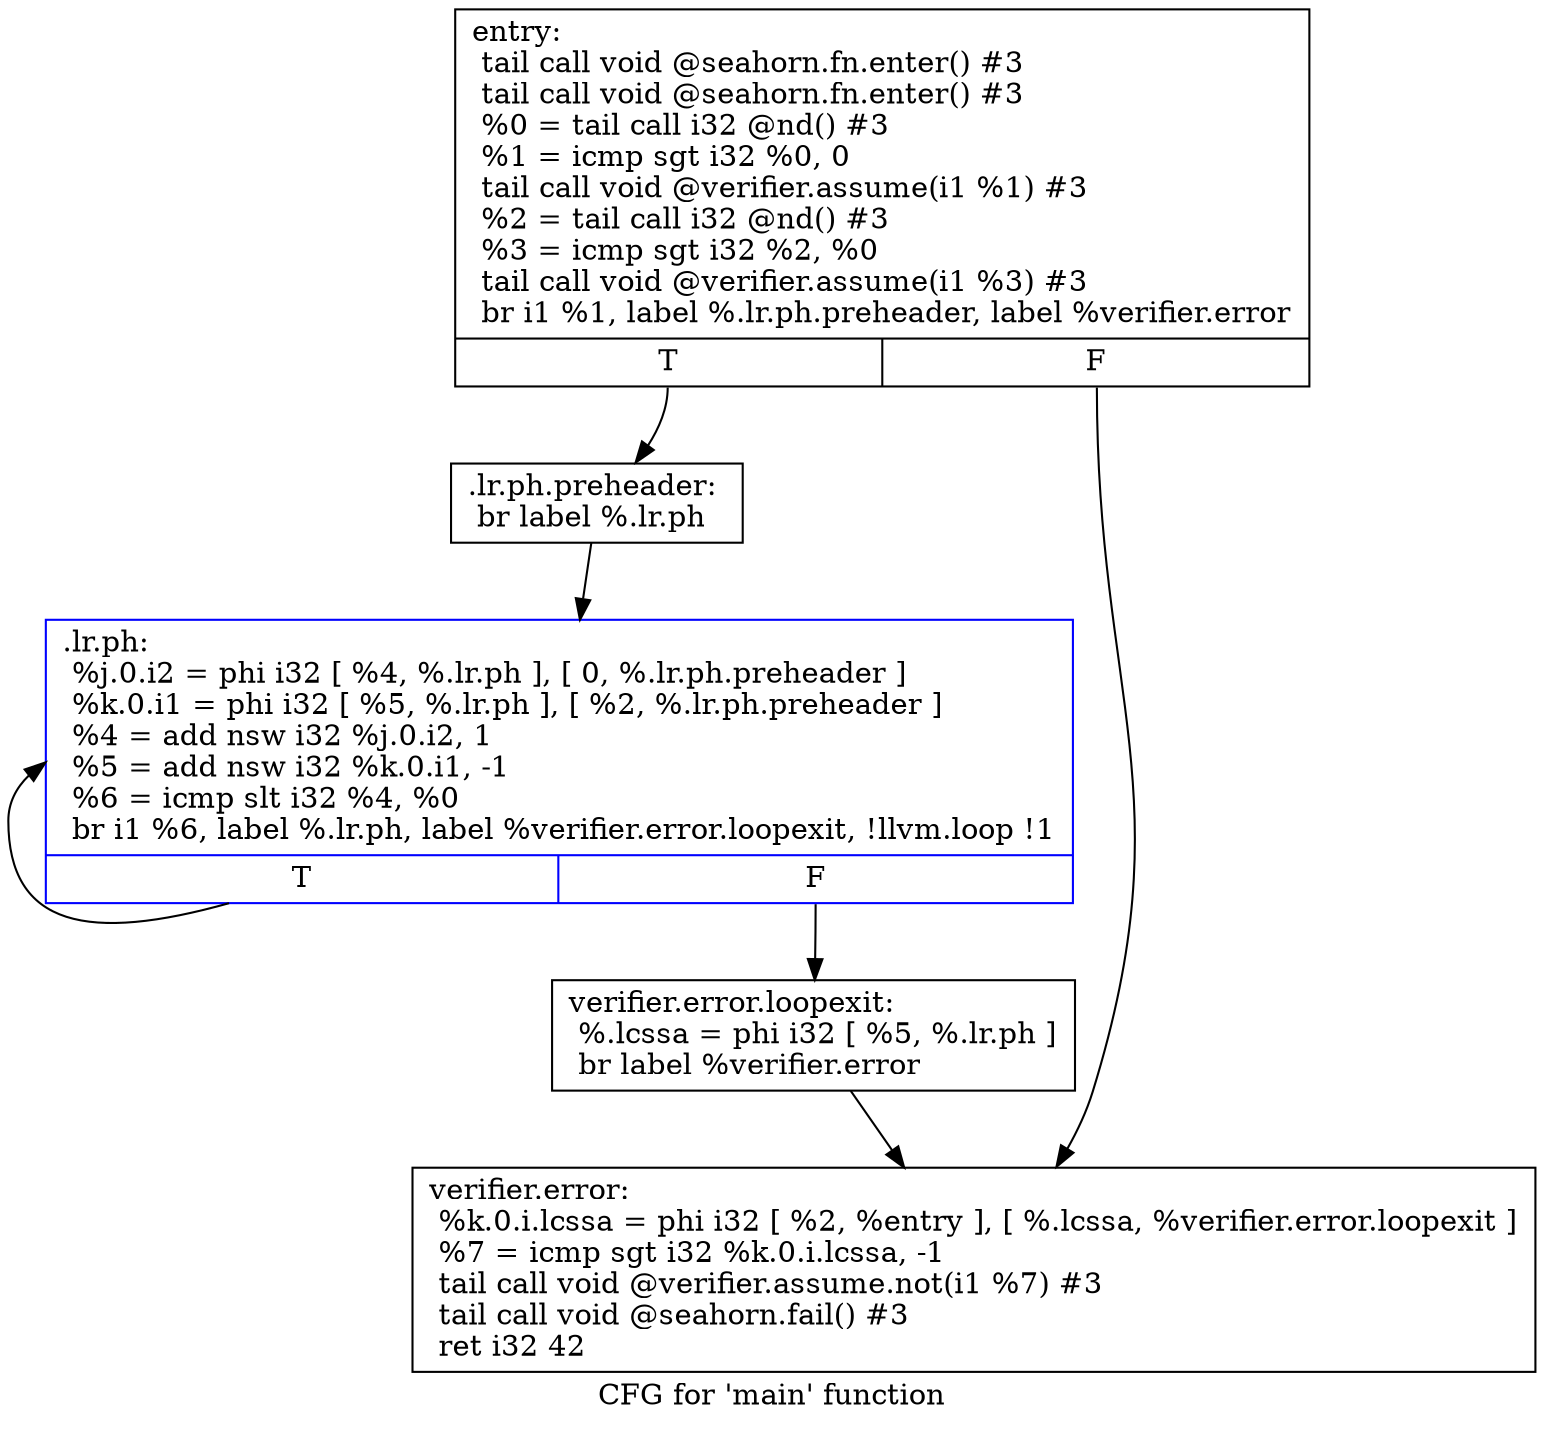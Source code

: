 digraph "CFG for 'main' function" {
	label="CFG for 'main' function";

	Node0x14bdab0 [shape=record,label="{entry:\l  tail call void @seahorn.fn.enter() #3\l  tail call void @seahorn.fn.enter() #3\l  %0 = tail call i32 @nd() #3\l  %1 = icmp sgt i32 %0, 0\l  tail call void @verifier.assume(i1 %1) #3\l  %2 = tail call i32 @nd() #3\l  %3 = icmp sgt i32 %2, %0\l  tail call void @verifier.assume(i1 %3) #3\l  br i1 %1, label %.lr.ph.preheader, label %verifier.error\l|{<s0>T|<s1>F}}"];
	Node0x14bdab0:s0 -> Node0x14bdb00;
	Node0x14bdab0:s1 -> Node0x14bdbf0;
	Node0x14bdb00 [shape=record,label="{.lr.ph.preheader:                                 \l  br label %.lr.ph\l}"];
	Node0x14bdb00 -> Node0x14bdb50;
	Node0x14bdb50 [shape=record,color=blue,label="{.lr.ph:                                           \l  %j.0.i2 = phi i32 [ %4, %.lr.ph ], [ 0, %.lr.ph.preheader ]\l  %k.0.i1 = phi i32 [ %5, %.lr.ph ], [ %2, %.lr.ph.preheader ]\l  %4 = add nsw i32 %j.0.i2, 1\l  %5 = add nsw i32 %k.0.i1, -1\l  %6 = icmp slt i32 %4, %0\l  br i1 %6, label %.lr.ph, label %verifier.error.loopexit, !llvm.loop !1\l|{<s0>T|<s1>F}}"];
	Node0x14bdb50:s0 -> Node0x14bdb50;
	Node0x14bdb50:s1 -> Node0x14bdba0;
	Node0x14bdba0 [shape=record,label="{verifier.error.loopexit:                          \l  %.lcssa = phi i32 [ %5, %.lr.ph ]\l  br label %verifier.error\l}"];
	Node0x14bdba0 -> Node0x14bdbf0;
	Node0x14bdbf0 [shape=record,label="{verifier.error:                                   \l  %k.0.i.lcssa = phi i32 [ %2, %entry ], [ %.lcssa, %verifier.error.loopexit ]\l  %7 = icmp sgt i32 %k.0.i.lcssa, -1\l  tail call void @verifier.assume.not(i1 %7) #3\l  tail call void @seahorn.fail() #3\l  ret i32 42\l}"];
}
